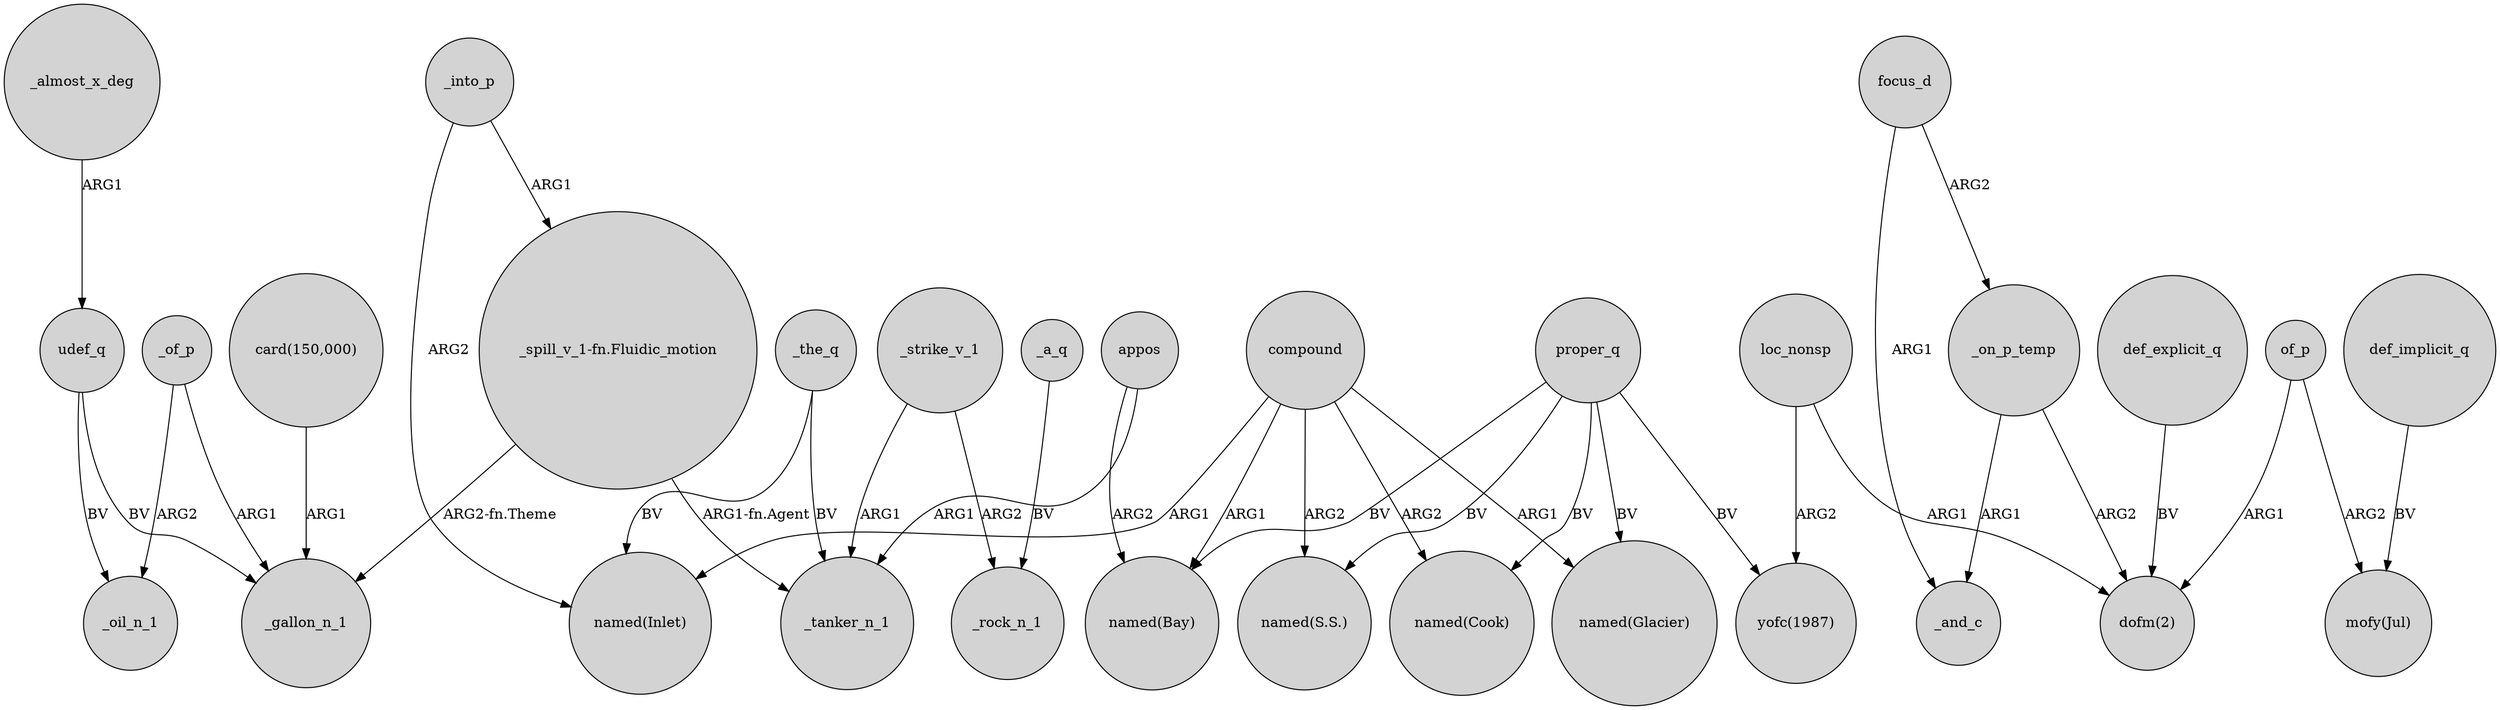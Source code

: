 digraph {
	node [shape=circle style=filled]
	appos -> _tanker_n_1 [label=ARG1]
	"_spill_v_1-fn.Fluidic_motion" -> _tanker_n_1 [label="ARG1-fn.Agent"]
	_of_p -> _oil_n_1 [label=ARG2]
	proper_q -> "named(Bay)" [label=BV]
	proper_q -> "named(S.S.)" [label=BV]
	udef_q -> _gallon_n_1 [label=BV]
	def_implicit_q -> "mofy(Jul)" [label=BV]
	_on_p_temp -> _and_c [label=ARG1]
	_the_q -> "named(Inlet)" [label=BV]
	_a_q -> _rock_n_1 [label=BV]
	compound -> "named(Cook)" [label=ARG2]
	_almost_x_deg -> udef_q [label=ARG1]
	compound -> "named(Glacier)" [label=ARG1]
	appos -> "named(Bay)" [label=ARG2]
	compound -> "named(S.S.)" [label=ARG2]
	of_p -> "dofm(2)" [label=ARG1]
	focus_d -> _on_p_temp [label=ARG2]
	_into_p -> "named(Inlet)" [label=ARG2]
	of_p -> "mofy(Jul)" [label=ARG2]
	_the_q -> _tanker_n_1 [label=BV]
	_into_p -> "_spill_v_1-fn.Fluidic_motion" [label=ARG1]
	_on_p_temp -> "dofm(2)" [label=ARG2]
	compound -> "named(Inlet)" [label=ARG1]
	proper_q -> "named(Glacier)" [label=BV]
	_strike_v_1 -> _rock_n_1 [label=ARG2]
	_of_p -> _gallon_n_1 [label=ARG1]
	proper_q -> "named(Cook)" [label=BV]
	focus_d -> _and_c [label=ARG1]
	def_explicit_q -> "dofm(2)" [label=BV]
	proper_q -> "yofc(1987)" [label=BV]
	udef_q -> _oil_n_1 [label=BV]
	compound -> "named(Bay)" [label=ARG1]
	"card(150,000)" -> _gallon_n_1 [label=ARG1]
	"_spill_v_1-fn.Fluidic_motion" -> _gallon_n_1 [label="ARG2-fn.Theme"]
	loc_nonsp -> "dofm(2)" [label=ARG1]
	loc_nonsp -> "yofc(1987)" [label=ARG2]
	_strike_v_1 -> _tanker_n_1 [label=ARG1]
}
